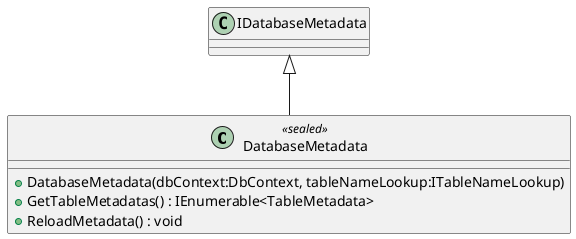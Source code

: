 @startuml
class DatabaseMetadata <<sealed>> {
    + DatabaseMetadata(dbContext:DbContext, tableNameLookup:ITableNameLookup)
    + GetTableMetadatas() : IEnumerable<TableMetadata>
    + ReloadMetadata() : void
}
IDatabaseMetadata <|-- DatabaseMetadata
@enduml
